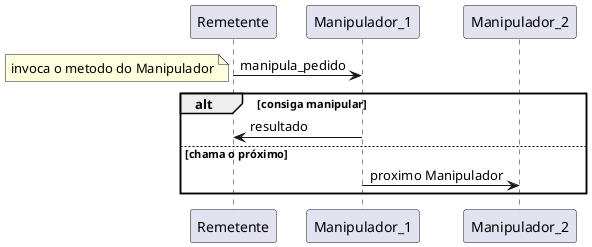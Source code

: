 @startuml
Remetente -> Manipulador_1: manipula_pedido
note left: invoca o metodo do Manipulador

alt consiga manipular
  Manipulador_1 -> Remetente: resultado

else chama o próximo
  Manipulador_1 -> Manipulador_2: proximo Manipulador
end

@enduml
